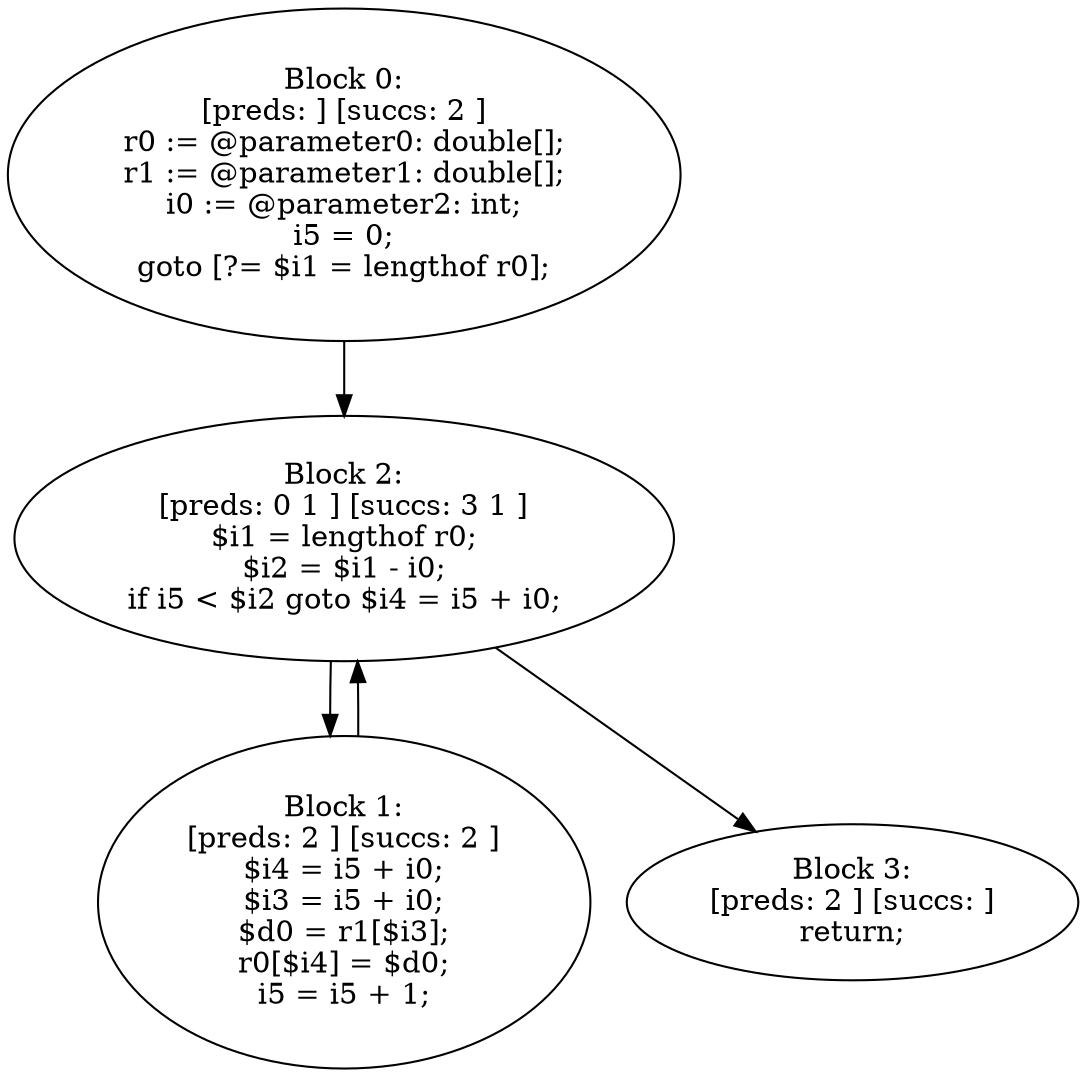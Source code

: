 digraph "unitGraph" {
    "Block 0:
[preds: ] [succs: 2 ]
r0 := @parameter0: double[];
r1 := @parameter1: double[];
i0 := @parameter2: int;
i5 = 0;
goto [?= $i1 = lengthof r0];
"
    "Block 1:
[preds: 2 ] [succs: 2 ]
$i4 = i5 + i0;
$i3 = i5 + i0;
$d0 = r1[$i3];
r0[$i4] = $d0;
i5 = i5 + 1;
"
    "Block 2:
[preds: 0 1 ] [succs: 3 1 ]
$i1 = lengthof r0;
$i2 = $i1 - i0;
if i5 < $i2 goto $i4 = i5 + i0;
"
    "Block 3:
[preds: 2 ] [succs: ]
return;
"
    "Block 0:
[preds: ] [succs: 2 ]
r0 := @parameter0: double[];
r1 := @parameter1: double[];
i0 := @parameter2: int;
i5 = 0;
goto [?= $i1 = lengthof r0];
"->"Block 2:
[preds: 0 1 ] [succs: 3 1 ]
$i1 = lengthof r0;
$i2 = $i1 - i0;
if i5 < $i2 goto $i4 = i5 + i0;
";
    "Block 1:
[preds: 2 ] [succs: 2 ]
$i4 = i5 + i0;
$i3 = i5 + i0;
$d0 = r1[$i3];
r0[$i4] = $d0;
i5 = i5 + 1;
"->"Block 2:
[preds: 0 1 ] [succs: 3 1 ]
$i1 = lengthof r0;
$i2 = $i1 - i0;
if i5 < $i2 goto $i4 = i5 + i0;
";
    "Block 2:
[preds: 0 1 ] [succs: 3 1 ]
$i1 = lengthof r0;
$i2 = $i1 - i0;
if i5 < $i2 goto $i4 = i5 + i0;
"->"Block 3:
[preds: 2 ] [succs: ]
return;
";
    "Block 2:
[preds: 0 1 ] [succs: 3 1 ]
$i1 = lengthof r0;
$i2 = $i1 - i0;
if i5 < $i2 goto $i4 = i5 + i0;
"->"Block 1:
[preds: 2 ] [succs: 2 ]
$i4 = i5 + i0;
$i3 = i5 + i0;
$d0 = r1[$i3];
r0[$i4] = $d0;
i5 = i5 + 1;
";
}
